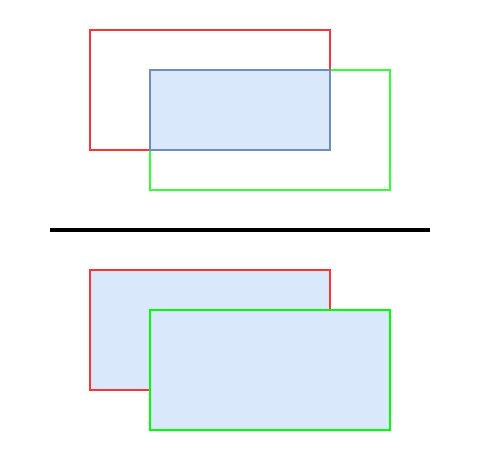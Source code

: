 <mxfile version="26.0.2">
  <diagram name="Page-1" id="_Kuy8Dovw3XP4SxbpT-L">
    <mxGraphModel dx="724" dy="360" grid="0" gridSize="12" guides="1" tooltips="1" connect="1" arrows="1" fold="1" page="1" pageScale="1" pageWidth="827" pageHeight="1169" background="#ffffff" math="0" shadow="0">
      <root>
        <mxCell id="0" />
        <mxCell id="1" parent="0" />
        <mxCell id="pJEvkZPwvh0IViX2zRXU-1" value="" style="rounded=0;whiteSpace=wrap;html=1;fillColor=#dae8fc;strokeColor=#FF3333;" vertex="1" parent="1">
          <mxGeometry x="130" y="160" width="120" height="60" as="geometry" />
        </mxCell>
        <mxCell id="pJEvkZPwvh0IViX2zRXU-2" value="" style="rounded=0;whiteSpace=wrap;html=1;fillColor=#dae8fc;strokeColor=#00FF00;" vertex="1" parent="1">
          <mxGeometry x="160" y="180" width="120" height="60" as="geometry" />
        </mxCell>
        <mxCell id="pJEvkZPwvh0IViX2zRXU-4" value="" style="rounded=0;whiteSpace=wrap;html=1;strokeColor=light-dark(#FF3333,#EDEDED);" vertex="1" parent="1">
          <mxGeometry x="130" y="40" width="120" height="60" as="geometry" />
        </mxCell>
        <mxCell id="pJEvkZPwvh0IViX2zRXU-5" value="" style="rounded=0;whiteSpace=wrap;html=1;strokeColor=light-dark(#33FF33,#EDEDED);" vertex="1" parent="1">
          <mxGeometry x="160" y="60" width="120" height="60" as="geometry" />
        </mxCell>
        <mxCell id="pJEvkZPwvh0IViX2zRXU-6" value="" style="rounded=0;whiteSpace=wrap;html=1;fillColor=#dae8fc;strokeColor=#6c8ebf;" vertex="1" parent="1">
          <mxGeometry x="160" y="60" width="90" height="40" as="geometry" />
        </mxCell>
        <mxCell id="pJEvkZPwvh0IViX2zRXU-16" value="" style="endArrow=none;html=1;rounded=0;strokeWidth=2;" edge="1" parent="1">
          <mxGeometry width="50" height="50" relative="1" as="geometry">
            <mxPoint x="110" y="140" as="sourcePoint" />
            <mxPoint x="300" y="140" as="targetPoint" />
          </mxGeometry>
        </mxCell>
        <mxCell id="pJEvkZPwvh0IViX2zRXU-18" value="" style="rounded=0;whiteSpace=wrap;html=1;fillColor=none;strokeColor=none;" vertex="1" parent="1">
          <mxGeometry x="85" y="25" width="240" height="230" as="geometry" />
        </mxCell>
      </root>
    </mxGraphModel>
  </diagram>
</mxfile>
